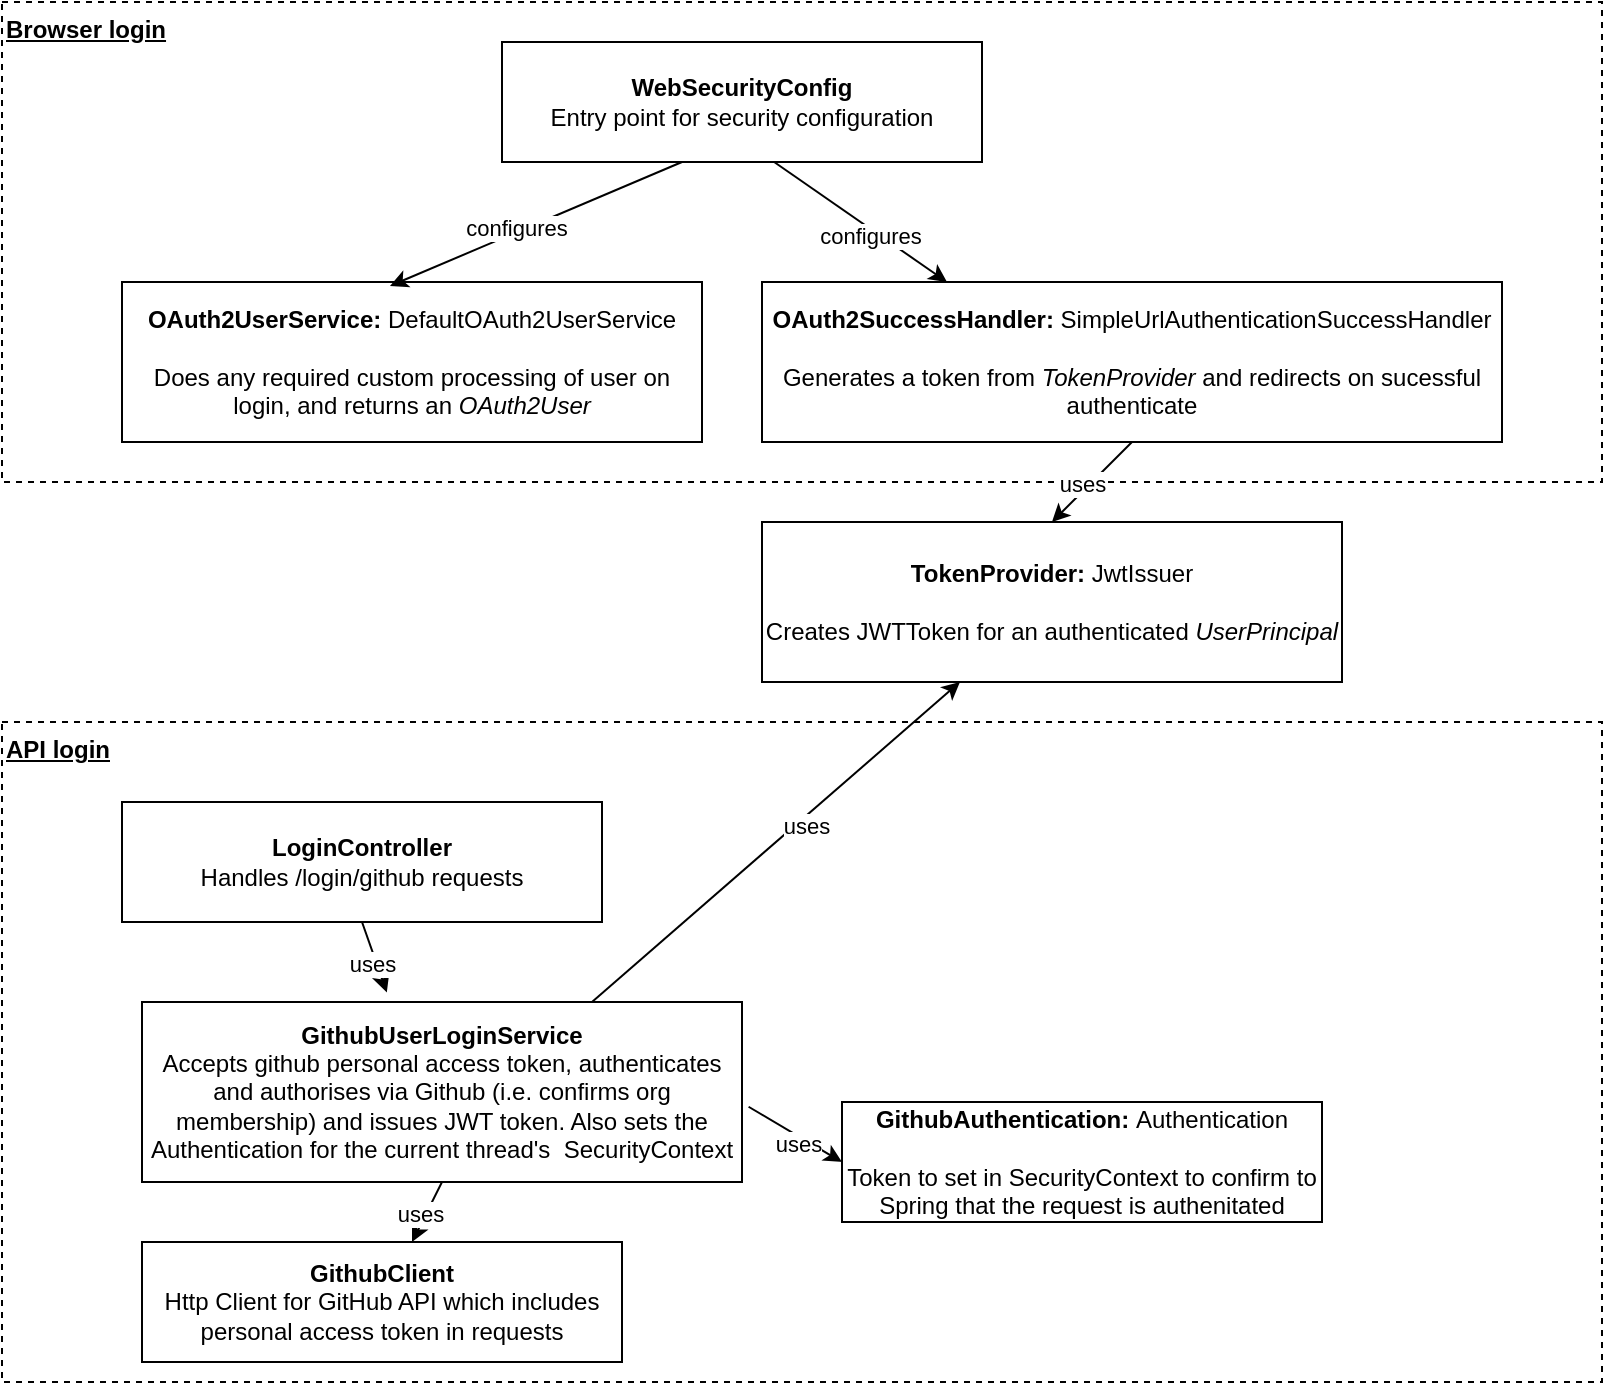 <mxfile version="22.1.1" type="google">
  <diagram name="Page-1" id="xQTv8ktl3ab50IudVMbU">
    <mxGraphModel grid="1" page="1" gridSize="10" guides="1" tooltips="1" connect="1" arrows="1" fold="1" pageScale="1" pageWidth="850" pageHeight="1100" math="0" shadow="0">
      <root>
        <mxCell id="0" />
        <mxCell id="1" parent="0" />
        <mxCell id="vz1PadjuBXA2zLePKKOo-1" value="&lt;b&gt;&lt;u&gt;Browser login&lt;/u&gt;&lt;/b&gt;" style="rounded=0;whiteSpace=wrap;html=1;dashed=1;verticalAlign=top;align=left;" vertex="1" parent="1">
          <mxGeometry x="20" y="20" width="800" height="240" as="geometry" />
        </mxCell>
        <mxCell id="QaVGa3plkibNSy2gWu0X-2" value="&lt;div&gt;&lt;b&gt;WebSecurityConfig&lt;/b&gt;&lt;/div&gt;&lt;div&gt;Entry point for security configuration &lt;br&gt;&lt;/div&gt;" style="rounded=0;whiteSpace=wrap;html=1;" vertex="1" parent="1">
          <mxGeometry x="270" y="40" width="240" height="60" as="geometry" />
        </mxCell>
        <mxCell id="QaVGa3plkibNSy2gWu0X-3" value="&lt;div align=&quot;center&quot;&gt;&lt;b&gt;OAuth2UserService: &lt;/b&gt;DefaultOAuth2UserService&lt;br&gt;&lt;/div&gt;&lt;div align=&quot;center&quot;&gt;&lt;br&gt;&lt;/div&gt;&lt;div align=&quot;center&quot;&gt;Does any required custom processing of user on login, and returns an &lt;i&gt;OAuth2User&lt;/i&gt;&lt;br&gt;&lt;/div&gt;" style="rounded=0;whiteSpace=wrap;html=1;align=center;" vertex="1" parent="1">
          <mxGeometry x="80" y="160" width="290" height="80" as="geometry" />
        </mxCell>
        <mxCell id="QaVGa3plkibNSy2gWu0X-6" value="" style="endArrow=none;html=1;rounded=0;entryX=0.375;entryY=1;entryDx=0;entryDy=0;entryPerimeter=0;exitX=0.462;exitY=0.025;exitDx=0;exitDy=0;exitPerimeter=0;startArrow=classic;startFill=1;" edge="1" parent="1" source="QaVGa3plkibNSy2gWu0X-3" target="QaVGa3plkibNSy2gWu0X-2">
          <mxGeometry width="50" height="50" relative="1" as="geometry">
            <mxPoint x="400" y="510" as="sourcePoint" />
            <mxPoint x="450" y="460" as="targetPoint" />
          </mxGeometry>
        </mxCell>
        <mxCell id="QaVGa3plkibNSy2gWu0X-7" value="configures" style="edgeLabel;html=1;align=center;verticalAlign=middle;resizable=0;points=[];" vertex="1" connectable="0" parent="QaVGa3plkibNSy2gWu0X-6">
          <mxGeometry x="-0.133" y="3" relative="1" as="geometry">
            <mxPoint as="offset" />
          </mxGeometry>
        </mxCell>
        <mxCell id="QaVGa3plkibNSy2gWu0X-8" value="&lt;div align=&quot;center&quot;&gt;&lt;b&gt;OAuth2SuccessHandler: &lt;/b&gt;SimpleUrlAuthenticationSuccessHandler&lt;br&gt;&lt;/div&gt;&lt;div align=&quot;center&quot;&gt;&lt;br&gt;&lt;/div&gt;Generates a token from &lt;i&gt;TokenProvider&lt;/i&gt; and redirects on sucessful authenticate" style="rounded=0;whiteSpace=wrap;html=1;align=center;" vertex="1" parent="1">
          <mxGeometry x="400" y="160" width="370" height="80" as="geometry" />
        </mxCell>
        <mxCell id="QaVGa3plkibNSy2gWu0X-9" value="" style="endArrow=none;html=1;rounded=0;entryX=0.567;entryY=1;entryDx=0;entryDy=0;entryPerimeter=0;exitX=0.25;exitY=0;exitDx=0;exitDy=0;startArrow=classic;startFill=1;" edge="1" parent="1" source="QaVGa3plkibNSy2gWu0X-8" target="QaVGa3plkibNSy2gWu0X-2">
          <mxGeometry width="50" height="50" relative="1" as="geometry">
            <mxPoint x="224" y="172" as="sourcePoint" />
            <mxPoint x="370" y="110" as="targetPoint" />
          </mxGeometry>
        </mxCell>
        <mxCell id="QaVGa3plkibNSy2gWu0X-10" value="configures" style="edgeLabel;html=1;align=center;verticalAlign=middle;resizable=0;points=[];" vertex="1" connectable="0" parent="QaVGa3plkibNSy2gWu0X-9">
          <mxGeometry x="-0.133" y="3" relative="1" as="geometry">
            <mxPoint as="offset" />
          </mxGeometry>
        </mxCell>
        <mxCell id="QaVGa3plkibNSy2gWu0X-11" value="&lt;div align=&quot;center&quot;&gt;&lt;b&gt;TokenProvider: &lt;/b&gt;JwtIssuer&lt;br&gt;&lt;/div&gt;&lt;div align=&quot;center&quot;&gt;&lt;br&gt;&lt;/div&gt;Creates JWTToken for an authenticated&lt;b&gt; &lt;/b&gt;&lt;i&gt;UserPrincipal&lt;/i&gt;" style="rounded=0;whiteSpace=wrap;html=1;align=center;" vertex="1" parent="1">
          <mxGeometry x="400" y="280" width="290" height="80" as="geometry" />
        </mxCell>
        <mxCell id="QaVGa3plkibNSy2gWu0X-12" value="" style="endArrow=none;html=1;rounded=0;entryX=0.5;entryY=1;entryDx=0;entryDy=0;exitX=0.5;exitY=0;exitDx=0;exitDy=0;startArrow=classic;startFill=1;" edge="1" parent="1" source="QaVGa3plkibNSy2gWu0X-11" target="QaVGa3plkibNSy2gWu0X-8">
          <mxGeometry width="50" height="50" relative="1" as="geometry">
            <mxPoint x="545" y="260" as="sourcePoint" />
            <mxPoint x="416" y="110" as="targetPoint" />
          </mxGeometry>
        </mxCell>
        <mxCell id="QaVGa3plkibNSy2gWu0X-13" value="uses" style="edgeLabel;html=1;align=center;verticalAlign=middle;resizable=0;points=[];" vertex="1" connectable="0" parent="QaVGa3plkibNSy2gWu0X-12">
          <mxGeometry x="-0.133" y="3" relative="1" as="geometry">
            <mxPoint as="offset" />
          </mxGeometry>
        </mxCell>
        <mxCell id="vz1PadjuBXA2zLePKKOo-4" value="&lt;b&gt;&lt;u&gt;API login&lt;/u&gt;&lt;/b&gt;" style="rounded=0;whiteSpace=wrap;html=1;dashed=1;verticalAlign=top;align=left;" vertex="1" parent="1">
          <mxGeometry x="20" y="380" width="800" height="330" as="geometry" />
        </mxCell>
        <mxCell id="vz1PadjuBXA2zLePKKOo-5" value="&lt;div&gt;&lt;b&gt;LoginController&lt;/b&gt;&lt;/div&gt;&lt;div&gt;Handles /login/github requests&lt;/div&gt;" style="rounded=0;whiteSpace=wrap;html=1;" vertex="1" parent="1">
          <mxGeometry x="80" y="420" width="240" height="60" as="geometry" />
        </mxCell>
        <mxCell id="vz1PadjuBXA2zLePKKOo-6" value="&lt;div&gt;&lt;b&gt;GithubUserLoginService&lt;/b&gt;&lt;/div&gt;&lt;div&gt;Accepts github personal access token, authenticates and authorises via Github (i.e. confirms org membership) and issues JWT token. Also sets the Authentication for the current thread&#39;s&amp;nbsp; SecurityContext&lt;/div&gt;" style="rounded=0;whiteSpace=wrap;html=1;" vertex="1" parent="1">
          <mxGeometry x="90" y="520" width="300" height="90" as="geometry" />
        </mxCell>
        <mxCell id="vz1PadjuBXA2zLePKKOo-8" value="" style="endArrow=none;html=1;rounded=0;entryX=0.5;entryY=1;entryDx=0;entryDy=0;exitX=0.408;exitY=-0.053;exitDx=0;exitDy=0;startArrow=classic;startFill=1;exitPerimeter=0;" edge="1" parent="1" source="vz1PadjuBXA2zLePKKOo-6" target="vz1PadjuBXA2zLePKKOo-5">
          <mxGeometry width="50" height="50" relative="1" as="geometry">
            <mxPoint x="150" y="530" as="sourcePoint" />
            <mxPoint x="190" y="490" as="targetPoint" />
          </mxGeometry>
        </mxCell>
        <mxCell id="vz1PadjuBXA2zLePKKOo-9" value="uses" style="edgeLabel;html=1;align=center;verticalAlign=middle;resizable=0;points=[];" connectable="0" vertex="1" parent="vz1PadjuBXA2zLePKKOo-8">
          <mxGeometry x="-0.133" y="3" relative="1" as="geometry">
            <mxPoint as="offset" />
          </mxGeometry>
        </mxCell>
        <mxCell id="vz1PadjuBXA2zLePKKOo-10" value="&lt;div&gt;&lt;b&gt;GithubClient&lt;/b&gt;&lt;/div&gt;&lt;div&gt;Http Client for GitHub API which includes personal access token in requests&lt;/div&gt;" style="rounded=0;whiteSpace=wrap;html=1;" vertex="1" parent="1">
          <mxGeometry x="90" y="640" width="240" height="60" as="geometry" />
        </mxCell>
        <mxCell id="vz1PadjuBXA2zLePKKOo-11" value="" style="endArrow=none;html=1;rounded=0;entryX=0.5;entryY=1;entryDx=0;entryDy=0;startArrow=classic;startFill=1;" edge="1" parent="1" source="vz1PadjuBXA2zLePKKOo-10" target="vz1PadjuBXA2zLePKKOo-6">
          <mxGeometry width="50" height="50" relative="1" as="geometry">
            <mxPoint x="222" y="527" as="sourcePoint" />
            <mxPoint x="210" y="490" as="targetPoint" />
          </mxGeometry>
        </mxCell>
        <mxCell id="vz1PadjuBXA2zLePKKOo-12" value="uses" style="edgeLabel;html=1;align=center;verticalAlign=middle;resizable=0;points=[];" connectable="0" vertex="1" parent="vz1PadjuBXA2zLePKKOo-11">
          <mxGeometry x="-0.133" y="3" relative="1" as="geometry">
            <mxPoint as="offset" />
          </mxGeometry>
        </mxCell>
        <mxCell id="vz1PadjuBXA2zLePKKOo-13" value="" style="endArrow=none;html=1;rounded=0;entryX=0.75;entryY=0;entryDx=0;entryDy=0;startArrow=classic;startFill=1;" edge="1" parent="1" source="QaVGa3plkibNSy2gWu0X-11" target="vz1PadjuBXA2zLePKKOo-6">
          <mxGeometry width="50" height="50" relative="1" as="geometry">
            <mxPoint x="232" y="537" as="sourcePoint" />
            <mxPoint x="220" y="500" as="targetPoint" />
          </mxGeometry>
        </mxCell>
        <mxCell id="vz1PadjuBXA2zLePKKOo-14" value="uses" style="edgeLabel;html=1;align=center;verticalAlign=middle;resizable=0;points=[];" connectable="0" vertex="1" parent="vz1PadjuBXA2zLePKKOo-13">
          <mxGeometry x="-0.133" y="3" relative="1" as="geometry">
            <mxPoint as="offset" />
          </mxGeometry>
        </mxCell>
        <mxCell id="vz1PadjuBXA2zLePKKOo-15" value="&lt;div&gt;&lt;b&gt;GithubAuthentication: &lt;/b&gt;Authentication&lt;/div&gt;&lt;div&gt;&lt;br&gt;&lt;/div&gt;&lt;div&gt;Token to set in SecurityContext to confirm to Spring that the request is authenitated&lt;/div&gt;" style="rounded=0;whiteSpace=wrap;html=1;" vertex="1" parent="1">
          <mxGeometry x="440" y="570" width="240" height="60" as="geometry" />
        </mxCell>
        <mxCell id="vz1PadjuBXA2zLePKKOo-16" value="" style="endArrow=none;html=1;rounded=0;entryX=1.011;entryY=0.582;entryDx=0;entryDy=0;exitX=0;exitY=0.5;exitDx=0;exitDy=0;startArrow=classic;startFill=1;entryPerimeter=0;" edge="1" parent="1" source="vz1PadjuBXA2zLePKKOo-15" target="vz1PadjuBXA2zLePKKOo-6">
          <mxGeometry width="50" height="50" relative="1" as="geometry">
            <mxPoint x="222" y="525" as="sourcePoint" />
            <mxPoint x="210" y="490" as="targetPoint" />
          </mxGeometry>
        </mxCell>
        <mxCell id="vz1PadjuBXA2zLePKKOo-17" value="uses" style="edgeLabel;html=1;align=center;verticalAlign=middle;resizable=0;points=[];" connectable="0" vertex="1" parent="vz1PadjuBXA2zLePKKOo-16">
          <mxGeometry x="-0.133" y="3" relative="1" as="geometry">
            <mxPoint as="offset" />
          </mxGeometry>
        </mxCell>
      </root>
    </mxGraphModel>
  </diagram>
</mxfile>
